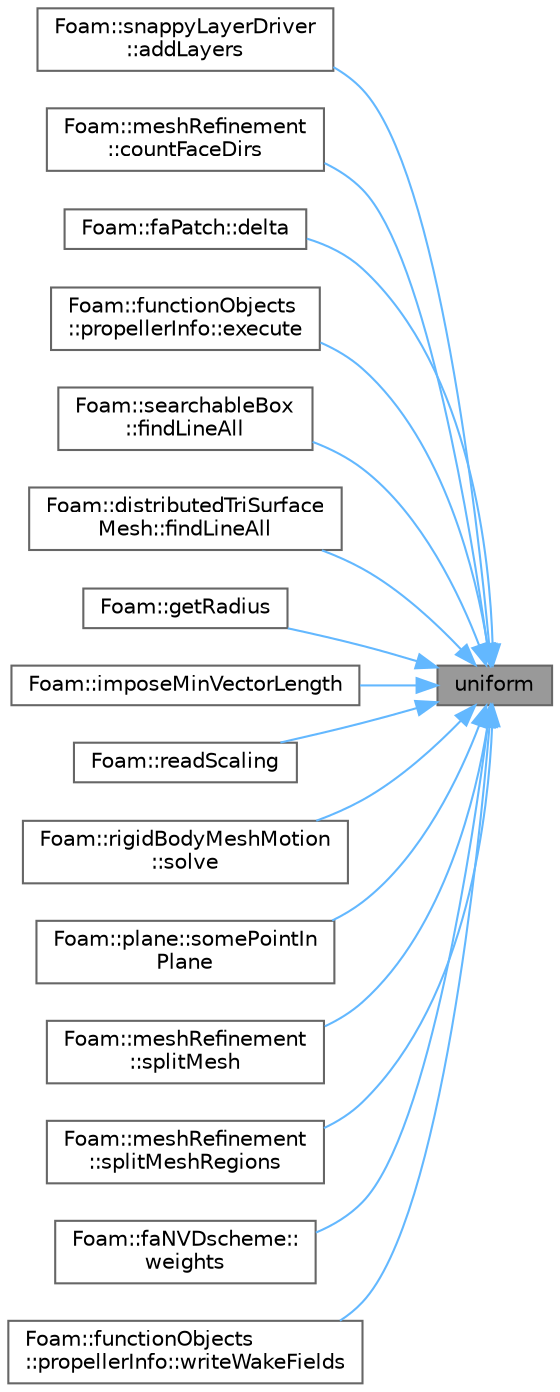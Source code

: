 digraph "uniform"
{
 // LATEX_PDF_SIZE
  bgcolor="transparent";
  edge [fontname=Helvetica,fontsize=10,labelfontname=Helvetica,labelfontsize=10];
  node [fontname=Helvetica,fontsize=10,shape=box,height=0.2,width=0.4];
  rankdir="RL";
  Node1 [id="Node000001",label="uniform",height=0.2,width=0.4,color="gray40", fillcolor="grey60", style="filled", fontcolor="black",tooltip=" "];
  Node1 -> Node2 [id="edge1_Node000001_Node000002",dir="back",color="steelblue1",style="solid",tooltip=" "];
  Node2 [id="Node000002",label="Foam::snappyLayerDriver\l::addLayers",height=0.2,width=0.4,color="grey40", fillcolor="white", style="filled",URL="$classFoam_1_1snappyLayerDriver.html#a2654851d1ffedc26e8ff1424f7097ba6",tooltip=" "];
  Node1 -> Node3 [id="edge2_Node000001_Node000003",dir="back",color="steelblue1",style="solid",tooltip=" "];
  Node3 [id="Node000003",label="Foam::meshRefinement\l::countFaceDirs",height=0.2,width=0.4,color="grey40", fillcolor="white", style="filled",URL="$classFoam_1_1meshRefinement.html#a5d74adb88bf0da50e75e8a4d2608b62f",tooltip=" "];
  Node1 -> Node4 [id="edge3_Node000001_Node000004",dir="back",color="steelblue1",style="solid",tooltip=" "];
  Node4 [id="Node000004",label="Foam::faPatch::delta",height=0.2,width=0.4,color="grey40", fillcolor="white", style="filled",URL="$classFoam_1_1faPatch.html#a8c83ba56d8c5964b15844718d953be71",tooltip=" "];
  Node1 -> Node5 [id="edge4_Node000001_Node000005",dir="back",color="steelblue1",style="solid",tooltip=" "];
  Node5 [id="Node000005",label="Foam::functionObjects\l::propellerInfo::execute",height=0.2,width=0.4,color="grey40", fillcolor="white", style="filled",URL="$classFoam_1_1functionObjects_1_1propellerInfo.html#ae006844a02161d12182ab372ca5c257b",tooltip=" "];
  Node1 -> Node6 [id="edge5_Node000001_Node000006",dir="back",color="steelblue1",style="solid",tooltip=" "];
  Node6 [id="Node000006",label="Foam::searchableBox\l::findLineAll",height=0.2,width=0.4,color="grey40", fillcolor="white", style="filled",URL="$classFoam_1_1searchableBox.html#a32c00098bc496f0cc93bf1aebc19ee49",tooltip=" "];
  Node1 -> Node7 [id="edge6_Node000001_Node000007",dir="back",color="steelblue1",style="solid",tooltip=" "];
  Node7 [id="Node000007",label="Foam::distributedTriSurface\lMesh::findLineAll",height=0.2,width=0.4,color="grey40", fillcolor="white", style="filled",URL="$classFoam_1_1distributedTriSurfaceMesh.html#a32c00098bc496f0cc93bf1aebc19ee49",tooltip=" "];
  Node1 -> Node8 [id="edge7_Node000001_Node000008",dir="back",color="steelblue1",style="solid",tooltip=" "];
  Node8 [id="Node000008",label="Foam::getRadius",height=0.2,width=0.4,color="grey40", fillcolor="white", style="filled",URL="$namespaceFoam.html#a3479a8c937d34c28470e709ed7f17970",tooltip=" "];
  Node1 -> Node9 [id="edge8_Node000001_Node000009",dir="back",color="steelblue1",style="solid",tooltip=" "];
  Node9 [id="Node000009",label="Foam::imposeMinVectorLength",height=0.2,width=0.4,color="grey40", fillcolor="white", style="filled",URL="$namespaceFoam.html#a213d1e749bd2499b7bbdd2d7011bee68",tooltip=" "];
  Node1 -> Node10 [id="edge9_Node000001_Node000010",dir="back",color="steelblue1",style="solid",tooltip=" "];
  Node10 [id="Node000010",label="Foam::readScaling",height=0.2,width=0.4,color="grey40", fillcolor="white", style="filled",URL="$namespaceFoam.html#a81e35714a0263e073107d1f39d046d60",tooltip=" "];
  Node1 -> Node11 [id="edge10_Node000001_Node000011",dir="back",color="steelblue1",style="solid",tooltip=" "];
  Node11 [id="Node000011",label="Foam::rigidBodyMeshMotion\l::solve",height=0.2,width=0.4,color="grey40", fillcolor="white", style="filled",URL="$classFoam_1_1rigidBodyMeshMotion.html#af7d39f0eac0af0ed5785935ac72a1e7d",tooltip=" "];
  Node1 -> Node12 [id="edge11_Node000001_Node000012",dir="back",color="steelblue1",style="solid",tooltip=" "];
  Node12 [id="Node000012",label="Foam::plane::somePointIn\lPlane",height=0.2,width=0.4,color="grey40", fillcolor="white", style="filled",URL="$classFoam_1_1plane.html#a9a3401fe99ecd151dce811de9409d15e",tooltip=" "];
  Node1 -> Node13 [id="edge12_Node000001_Node000013",dir="back",color="steelblue1",style="solid",tooltip=" "];
  Node13 [id="Node000013",label="Foam::meshRefinement\l::splitMesh",height=0.2,width=0.4,color="grey40", fillcolor="white", style="filled",URL="$classFoam_1_1meshRefinement.html#acf94d3364d4e84767c49f9bd98b54101",tooltip=" "];
  Node1 -> Node14 [id="edge13_Node000001_Node000014",dir="back",color="steelblue1",style="solid",tooltip=" "];
  Node14 [id="Node000014",label="Foam::meshRefinement\l::splitMeshRegions",height=0.2,width=0.4,color="grey40", fillcolor="white", style="filled",URL="$classFoam_1_1meshRefinement.html#aa925aa20b9300a6e7a7f12ac83db2ae5",tooltip=" "];
  Node1 -> Node15 [id="edge14_Node000001_Node000015",dir="back",color="steelblue1",style="solid",tooltip=" "];
  Node15 [id="Node000015",label="Foam::faNVDscheme::\lweights",height=0.2,width=0.4,color="grey40", fillcolor="white", style="filled",URL="$classFoam_1_1faNVDscheme.html#a363e3b1daada022f584a8f6a40693323",tooltip=" "];
  Node1 -> Node16 [id="edge15_Node000001_Node000016",dir="back",color="steelblue1",style="solid",tooltip=" "];
  Node16 [id="Node000016",label="Foam::functionObjects\l::propellerInfo::writeWakeFields",height=0.2,width=0.4,color="grey40", fillcolor="white", style="filled",URL="$classFoam_1_1functionObjects_1_1propellerInfo.html#a26b4312d5879e77880b4508bd6216f00",tooltip=" "];
}
